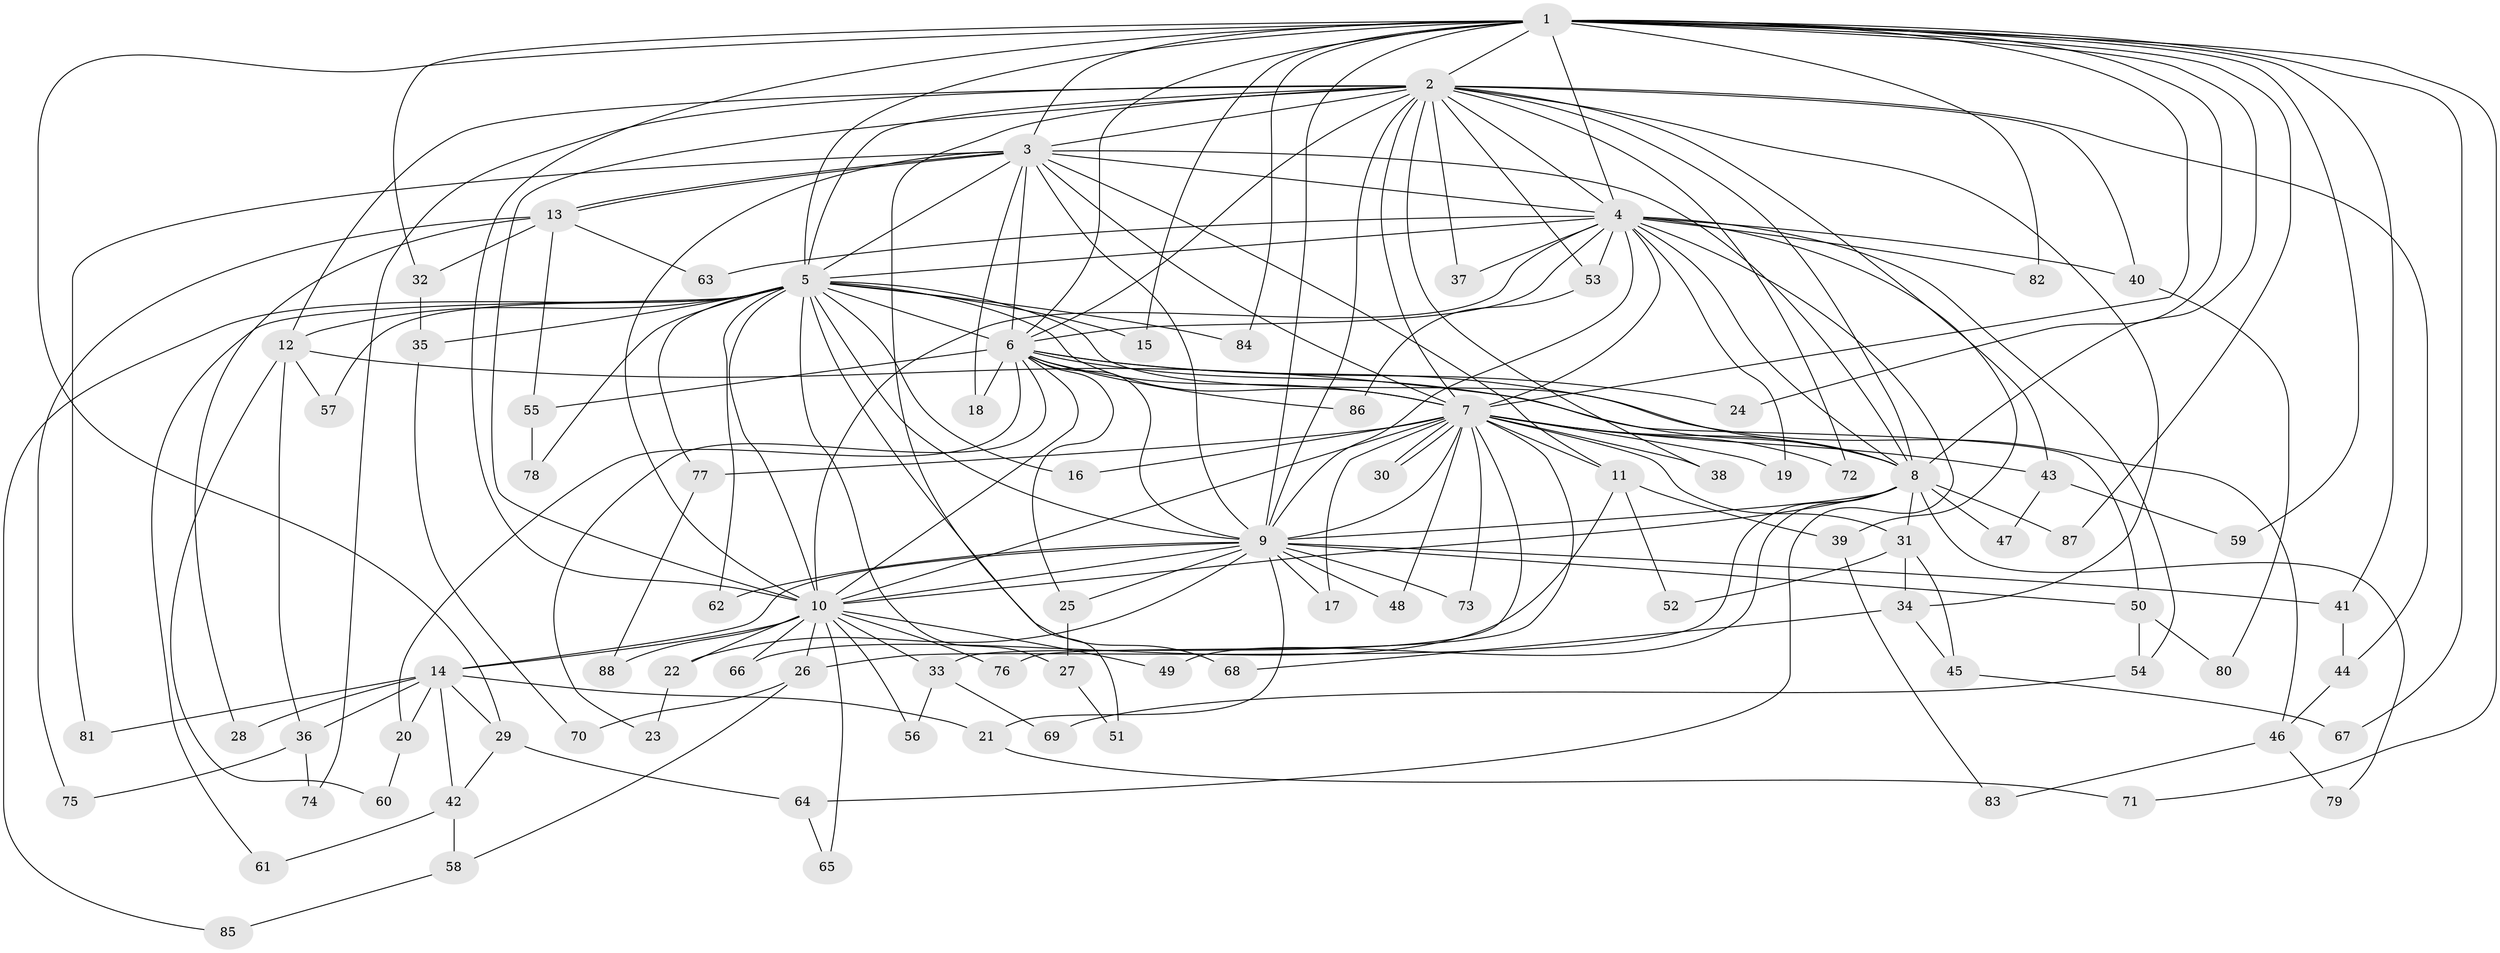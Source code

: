 // Generated by graph-tools (version 1.1) at 2025/13/03/09/25 04:13:58]
// undirected, 88 vertices, 201 edges
graph export_dot {
graph [start="1"]
  node [color=gray90,style=filled];
  1;
  2;
  3;
  4;
  5;
  6;
  7;
  8;
  9;
  10;
  11;
  12;
  13;
  14;
  15;
  16;
  17;
  18;
  19;
  20;
  21;
  22;
  23;
  24;
  25;
  26;
  27;
  28;
  29;
  30;
  31;
  32;
  33;
  34;
  35;
  36;
  37;
  38;
  39;
  40;
  41;
  42;
  43;
  44;
  45;
  46;
  47;
  48;
  49;
  50;
  51;
  52;
  53;
  54;
  55;
  56;
  57;
  58;
  59;
  60;
  61;
  62;
  63;
  64;
  65;
  66;
  67;
  68;
  69;
  70;
  71;
  72;
  73;
  74;
  75;
  76;
  77;
  78;
  79;
  80;
  81;
  82;
  83;
  84;
  85;
  86;
  87;
  88;
  1 -- 2;
  1 -- 3;
  1 -- 4;
  1 -- 5;
  1 -- 6;
  1 -- 7;
  1 -- 8;
  1 -- 9;
  1 -- 10;
  1 -- 15;
  1 -- 24;
  1 -- 29;
  1 -- 32;
  1 -- 41;
  1 -- 59;
  1 -- 67;
  1 -- 71;
  1 -- 82;
  1 -- 84;
  1 -- 87;
  2 -- 3;
  2 -- 4;
  2 -- 5;
  2 -- 6;
  2 -- 7;
  2 -- 8;
  2 -- 9;
  2 -- 10;
  2 -- 12;
  2 -- 34;
  2 -- 37;
  2 -- 38;
  2 -- 40;
  2 -- 43;
  2 -- 44;
  2 -- 51;
  2 -- 53;
  2 -- 72;
  2 -- 74;
  3 -- 4;
  3 -- 5;
  3 -- 6;
  3 -- 7;
  3 -- 8;
  3 -- 9;
  3 -- 10;
  3 -- 11;
  3 -- 13;
  3 -- 13;
  3 -- 18;
  3 -- 81;
  4 -- 5;
  4 -- 6;
  4 -- 7;
  4 -- 8;
  4 -- 9;
  4 -- 10;
  4 -- 19;
  4 -- 37;
  4 -- 39;
  4 -- 40;
  4 -- 53;
  4 -- 54;
  4 -- 63;
  4 -- 64;
  4 -- 82;
  5 -- 6;
  5 -- 7;
  5 -- 8;
  5 -- 9;
  5 -- 10;
  5 -- 12;
  5 -- 15;
  5 -- 16;
  5 -- 27;
  5 -- 35;
  5 -- 57;
  5 -- 61;
  5 -- 62;
  5 -- 68;
  5 -- 77;
  5 -- 78;
  5 -- 84;
  5 -- 85;
  6 -- 7;
  6 -- 8;
  6 -- 9;
  6 -- 10;
  6 -- 18;
  6 -- 20;
  6 -- 23;
  6 -- 24;
  6 -- 25;
  6 -- 46;
  6 -- 55;
  6 -- 86;
  7 -- 8;
  7 -- 9;
  7 -- 10;
  7 -- 11;
  7 -- 16;
  7 -- 17;
  7 -- 19;
  7 -- 30;
  7 -- 30;
  7 -- 31;
  7 -- 33;
  7 -- 38;
  7 -- 43;
  7 -- 48;
  7 -- 72;
  7 -- 73;
  7 -- 76;
  7 -- 77;
  8 -- 9;
  8 -- 10;
  8 -- 26;
  8 -- 31;
  8 -- 47;
  8 -- 49;
  8 -- 79;
  8 -- 87;
  9 -- 10;
  9 -- 14;
  9 -- 17;
  9 -- 21;
  9 -- 22;
  9 -- 25;
  9 -- 41;
  9 -- 48;
  9 -- 50;
  9 -- 62;
  9 -- 73;
  10 -- 14;
  10 -- 22;
  10 -- 26;
  10 -- 33;
  10 -- 49;
  10 -- 56;
  10 -- 65;
  10 -- 66;
  10 -- 76;
  10 -- 88;
  11 -- 39;
  11 -- 52;
  11 -- 66;
  12 -- 36;
  12 -- 50;
  12 -- 57;
  12 -- 60;
  13 -- 28;
  13 -- 32;
  13 -- 55;
  13 -- 63;
  13 -- 75;
  14 -- 20;
  14 -- 21;
  14 -- 28;
  14 -- 29;
  14 -- 36;
  14 -- 42;
  14 -- 81;
  20 -- 60;
  21 -- 71;
  22 -- 23;
  25 -- 27;
  26 -- 58;
  26 -- 70;
  27 -- 51;
  29 -- 42;
  29 -- 64;
  31 -- 34;
  31 -- 45;
  31 -- 52;
  32 -- 35;
  33 -- 56;
  33 -- 69;
  34 -- 45;
  34 -- 68;
  35 -- 70;
  36 -- 74;
  36 -- 75;
  39 -- 83;
  40 -- 80;
  41 -- 44;
  42 -- 58;
  42 -- 61;
  43 -- 47;
  43 -- 59;
  44 -- 46;
  45 -- 67;
  46 -- 79;
  46 -- 83;
  50 -- 54;
  50 -- 80;
  53 -- 86;
  54 -- 69;
  55 -- 78;
  58 -- 85;
  64 -- 65;
  77 -- 88;
}
